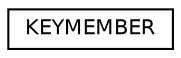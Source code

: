 digraph "Graphical Class Hierarchy"
{
  edge [fontname="Helvetica",fontsize="10",labelfontname="Helvetica",labelfontsize="10"];
  node [fontname="Helvetica",fontsize="10",shape=record];
  rankdir="LR";
  Node1 [label="KEYMEMBER",height=0.2,width=0.4,color="black", fillcolor="white", style="filled",URL="$struct_k_e_y_m_e_m_b_e_r.html"];
}
